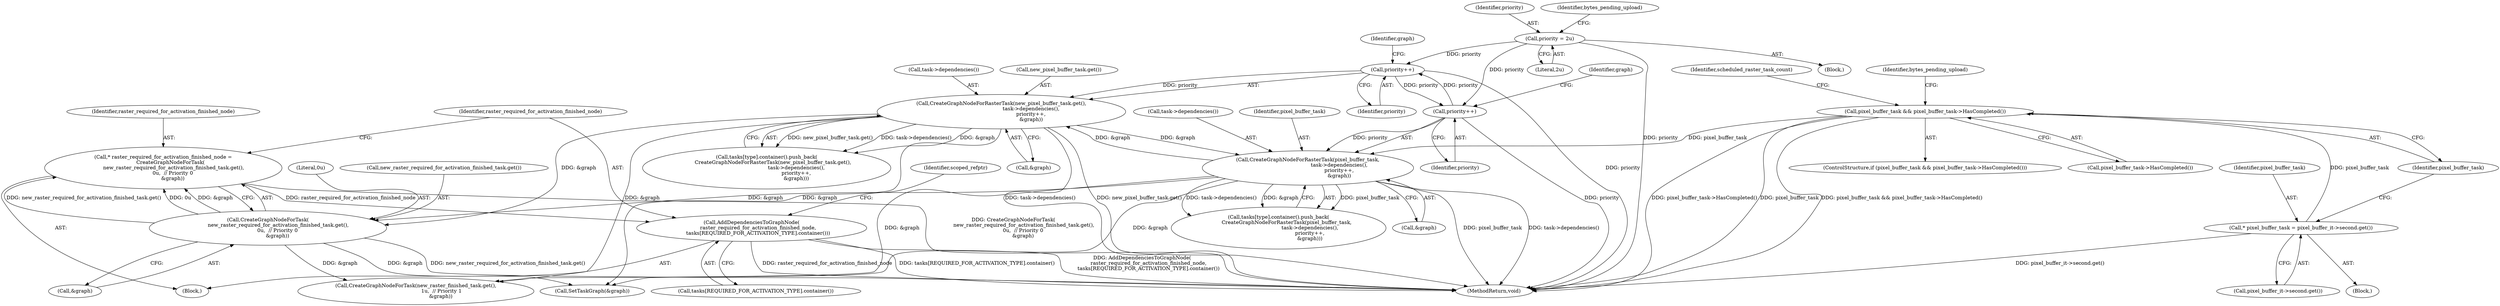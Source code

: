 digraph "0_Chrome_db97b49fdd856f33bd810db4564c6f2cc14be71a_3@pointer" {
"1000286" [label="(Call,AddDependenciesToGraphNode(\n        raster_required_for_activation_finished_node,\n        tasks[REQUIRED_FOR_ACTIVATION_TYPE].container()))"];
"1000279" [label="(Call,* raster_required_for_activation_finished_node =\n         CreateGraphNodeForTask(\n             new_raster_required_for_activation_finished_task.get(),\n            0u,  // Priority 0\n            &graph))"];
"1000281" [label="(Call,CreateGraphNodeForTask(\n             new_raster_required_for_activation_finished_task.get(),\n            0u,  // Priority 0\n            &graph))"];
"1000246" [label="(Call,CreateGraphNodeForRasterTask(new_pixel_buffer_task.get(),\n                                     task->dependencies(),\n                                     priority++,\n                                     &graph))"];
"1000249" [label="(Call,priority++)"];
"1000221" [label="(Call,priority++)"];
"1000111" [label="(Call,priority = 2u)"];
"1000218" [label="(Call,CreateGraphNodeForRasterTask(pixel_buffer_task,\n                                       task->dependencies(),\n                                       priority++,\n                                       &graph))"];
"1000180" [label="(Call,pixel_buffer_task && pixel_buffer_task->HasCompleted())"];
"1000176" [label="(Call,* pixel_buffer_task = pixel_buffer_it->second.get())"];
"1000271" [label="(Block,)"];
"1000281" [label="(Call,CreateGraphNodeForTask(\n             new_raster_required_for_activation_finished_task.get(),\n            0u,  // Priority 0\n            &graph))"];
"1000177" [label="(Identifier,pixel_buffer_task)"];
"1000112" [label="(Identifier,priority)"];
"1000288" [label="(Call,tasks[REQUIRED_FOR_ACTIVATION_TYPE].container())"];
"1000219" [label="(Identifier,pixel_buffer_task)"];
"1000176" [label="(Call,* pixel_buffer_task = pixel_buffer_it->second.get())"];
"1000223" [label="(Call,&graph)"];
"1000280" [label="(Identifier,raster_required_for_activation_finished_node)"];
"1000251" [label="(Call,&graph)"];
"1000245" [label="(Call,tasks[type].container().push_back(\n        CreateGraphNodeForRasterTask(new_pixel_buffer_task.get(),\n                                     task->dependencies(),\n                                     priority++,\n                                     &graph)))"];
"1000113" [label="(Literal,2u)"];
"1000179" [label="(ControlStructure,if (pixel_buffer_task && pixel_buffer_task->HasCompleted()))"];
"1000222" [label="(Identifier,priority)"];
"1000318" [label="(Call,CreateGraphNodeForTask(new_raster_finished_task.get(),\n                                1u,  // Priority 1\n                               &graph))"];
"1000284" [label="(Call,&graph)"];
"1000347" [label="(MethodReturn,void)"];
"1000218" [label="(Call,CreateGraphNodeForRasterTask(pixel_buffer_task,\n                                       task->dependencies(),\n                                       priority++,\n                                       &graph))"];
"1000180" [label="(Call,pixel_buffer_task && pixel_buffer_task->HasCompleted())"];
"1000111" [label="(Call,priority = 2u)"];
"1000248" [label="(Call,task->dependencies())"];
"1000286" [label="(Call,AddDependenciesToGraphNode(\n        raster_required_for_activation_finished_node,\n        tasks[REQUIRED_FOR_ACTIVATION_TYPE].container()))"];
"1000249" [label="(Call,priority++)"];
"1000252" [label="(Identifier,graph)"];
"1000279" [label="(Call,* raster_required_for_activation_finished_node =\n         CreateGraphNodeForTask(\n             new_raster_required_for_activation_finished_task.get(),\n            0u,  // Priority 0\n            &graph))"];
"1000133" [label="(Block,)"];
"1000224" [label="(Identifier,graph)"];
"1000221" [label="(Call,priority++)"];
"1000283" [label="(Literal,0u)"];
"1000287" [label="(Identifier,raster_required_for_activation_finished_node)"];
"1000181" [label="(Identifier,pixel_buffer_task)"];
"1000178" [label="(Call,pixel_buffer_it->second.get())"];
"1000190" [label="(Identifier,scheduled_raster_task_count)"];
"1000246" [label="(Call,CreateGraphNodeForRasterTask(new_pixel_buffer_task.get(),\n                                     task->dependencies(),\n                                     priority++,\n                                     &graph))"];
"1000217" [label="(Call,tasks[type].container().push_back(\n          CreateGraphNodeForRasterTask(pixel_buffer_task,\n                                       task->dependencies(),\n                                       priority++,\n                                       &graph)))"];
"1000185" [label="(Identifier,bytes_pending_upload)"];
"1000282" [label="(Call,new_raster_required_for_activation_finished_task.get())"];
"1000220" [label="(Call,task->dependencies())"];
"1000104" [label="(Block,)"];
"1000247" [label="(Call,new_pixel_buffer_task.get())"];
"1000337" [label="(Call,SetTaskGraph(&graph))"];
"1000250" [label="(Identifier,priority)"];
"1000117" [label="(Identifier,bytes_pending_upload)"];
"1000182" [label="(Call,pixel_buffer_task->HasCompleted())"];
"1000290" [label="(Identifier,scoped_refptr)"];
"1000286" -> "1000271"  [label="AST: "];
"1000286" -> "1000288"  [label="CFG: "];
"1000287" -> "1000286"  [label="AST: "];
"1000288" -> "1000286"  [label="AST: "];
"1000290" -> "1000286"  [label="CFG: "];
"1000286" -> "1000347"  [label="DDG: AddDependenciesToGraphNode(\n        raster_required_for_activation_finished_node,\n        tasks[REQUIRED_FOR_ACTIVATION_TYPE].container())"];
"1000286" -> "1000347"  [label="DDG: raster_required_for_activation_finished_node"];
"1000286" -> "1000347"  [label="DDG: tasks[REQUIRED_FOR_ACTIVATION_TYPE].container()"];
"1000279" -> "1000286"  [label="DDG: raster_required_for_activation_finished_node"];
"1000279" -> "1000271"  [label="AST: "];
"1000279" -> "1000281"  [label="CFG: "];
"1000280" -> "1000279"  [label="AST: "];
"1000281" -> "1000279"  [label="AST: "];
"1000287" -> "1000279"  [label="CFG: "];
"1000279" -> "1000347"  [label="DDG: CreateGraphNodeForTask(\n             new_raster_required_for_activation_finished_task.get(),\n            0u,  // Priority 0\n            &graph)"];
"1000281" -> "1000279"  [label="DDG: new_raster_required_for_activation_finished_task.get()"];
"1000281" -> "1000279"  [label="DDG: 0u"];
"1000281" -> "1000279"  [label="DDG: &graph"];
"1000281" -> "1000284"  [label="CFG: "];
"1000282" -> "1000281"  [label="AST: "];
"1000283" -> "1000281"  [label="AST: "];
"1000284" -> "1000281"  [label="AST: "];
"1000281" -> "1000347"  [label="DDG: new_raster_required_for_activation_finished_task.get()"];
"1000246" -> "1000281"  [label="DDG: &graph"];
"1000218" -> "1000281"  [label="DDG: &graph"];
"1000281" -> "1000318"  [label="DDG: &graph"];
"1000281" -> "1000337"  [label="DDG: &graph"];
"1000246" -> "1000245"  [label="AST: "];
"1000246" -> "1000251"  [label="CFG: "];
"1000247" -> "1000246"  [label="AST: "];
"1000248" -> "1000246"  [label="AST: "];
"1000249" -> "1000246"  [label="AST: "];
"1000251" -> "1000246"  [label="AST: "];
"1000245" -> "1000246"  [label="CFG: "];
"1000246" -> "1000347"  [label="DDG: task->dependencies()"];
"1000246" -> "1000347"  [label="DDG: new_pixel_buffer_task.get()"];
"1000246" -> "1000218"  [label="DDG: &graph"];
"1000246" -> "1000245"  [label="DDG: new_pixel_buffer_task.get()"];
"1000246" -> "1000245"  [label="DDG: task->dependencies()"];
"1000246" -> "1000245"  [label="DDG: &graph"];
"1000249" -> "1000246"  [label="DDG: priority"];
"1000218" -> "1000246"  [label="DDG: &graph"];
"1000246" -> "1000318"  [label="DDG: &graph"];
"1000246" -> "1000337"  [label="DDG: &graph"];
"1000249" -> "1000250"  [label="CFG: "];
"1000250" -> "1000249"  [label="AST: "];
"1000252" -> "1000249"  [label="CFG: "];
"1000249" -> "1000347"  [label="DDG: priority"];
"1000249" -> "1000221"  [label="DDG: priority"];
"1000221" -> "1000249"  [label="DDG: priority"];
"1000111" -> "1000249"  [label="DDG: priority"];
"1000221" -> "1000218"  [label="AST: "];
"1000221" -> "1000222"  [label="CFG: "];
"1000222" -> "1000221"  [label="AST: "];
"1000224" -> "1000221"  [label="CFG: "];
"1000221" -> "1000347"  [label="DDG: priority"];
"1000221" -> "1000218"  [label="DDG: priority"];
"1000111" -> "1000221"  [label="DDG: priority"];
"1000111" -> "1000104"  [label="AST: "];
"1000111" -> "1000113"  [label="CFG: "];
"1000112" -> "1000111"  [label="AST: "];
"1000113" -> "1000111"  [label="AST: "];
"1000117" -> "1000111"  [label="CFG: "];
"1000111" -> "1000347"  [label="DDG: priority"];
"1000218" -> "1000217"  [label="AST: "];
"1000218" -> "1000223"  [label="CFG: "];
"1000219" -> "1000218"  [label="AST: "];
"1000220" -> "1000218"  [label="AST: "];
"1000223" -> "1000218"  [label="AST: "];
"1000217" -> "1000218"  [label="CFG: "];
"1000218" -> "1000347"  [label="DDG: pixel_buffer_task"];
"1000218" -> "1000347"  [label="DDG: task->dependencies()"];
"1000218" -> "1000217"  [label="DDG: pixel_buffer_task"];
"1000218" -> "1000217"  [label="DDG: task->dependencies()"];
"1000218" -> "1000217"  [label="DDG: &graph"];
"1000180" -> "1000218"  [label="DDG: pixel_buffer_task"];
"1000218" -> "1000318"  [label="DDG: &graph"];
"1000218" -> "1000337"  [label="DDG: &graph"];
"1000180" -> "1000179"  [label="AST: "];
"1000180" -> "1000181"  [label="CFG: "];
"1000180" -> "1000182"  [label="CFG: "];
"1000181" -> "1000180"  [label="AST: "];
"1000182" -> "1000180"  [label="AST: "];
"1000185" -> "1000180"  [label="CFG: "];
"1000190" -> "1000180"  [label="CFG: "];
"1000180" -> "1000347"  [label="DDG: pixel_buffer_task->HasCompleted()"];
"1000180" -> "1000347"  [label="DDG: pixel_buffer_task"];
"1000180" -> "1000347"  [label="DDG: pixel_buffer_task && pixel_buffer_task->HasCompleted()"];
"1000176" -> "1000180"  [label="DDG: pixel_buffer_task"];
"1000176" -> "1000133"  [label="AST: "];
"1000176" -> "1000178"  [label="CFG: "];
"1000177" -> "1000176"  [label="AST: "];
"1000178" -> "1000176"  [label="AST: "];
"1000181" -> "1000176"  [label="CFG: "];
"1000176" -> "1000347"  [label="DDG: pixel_buffer_it->second.get()"];
}
